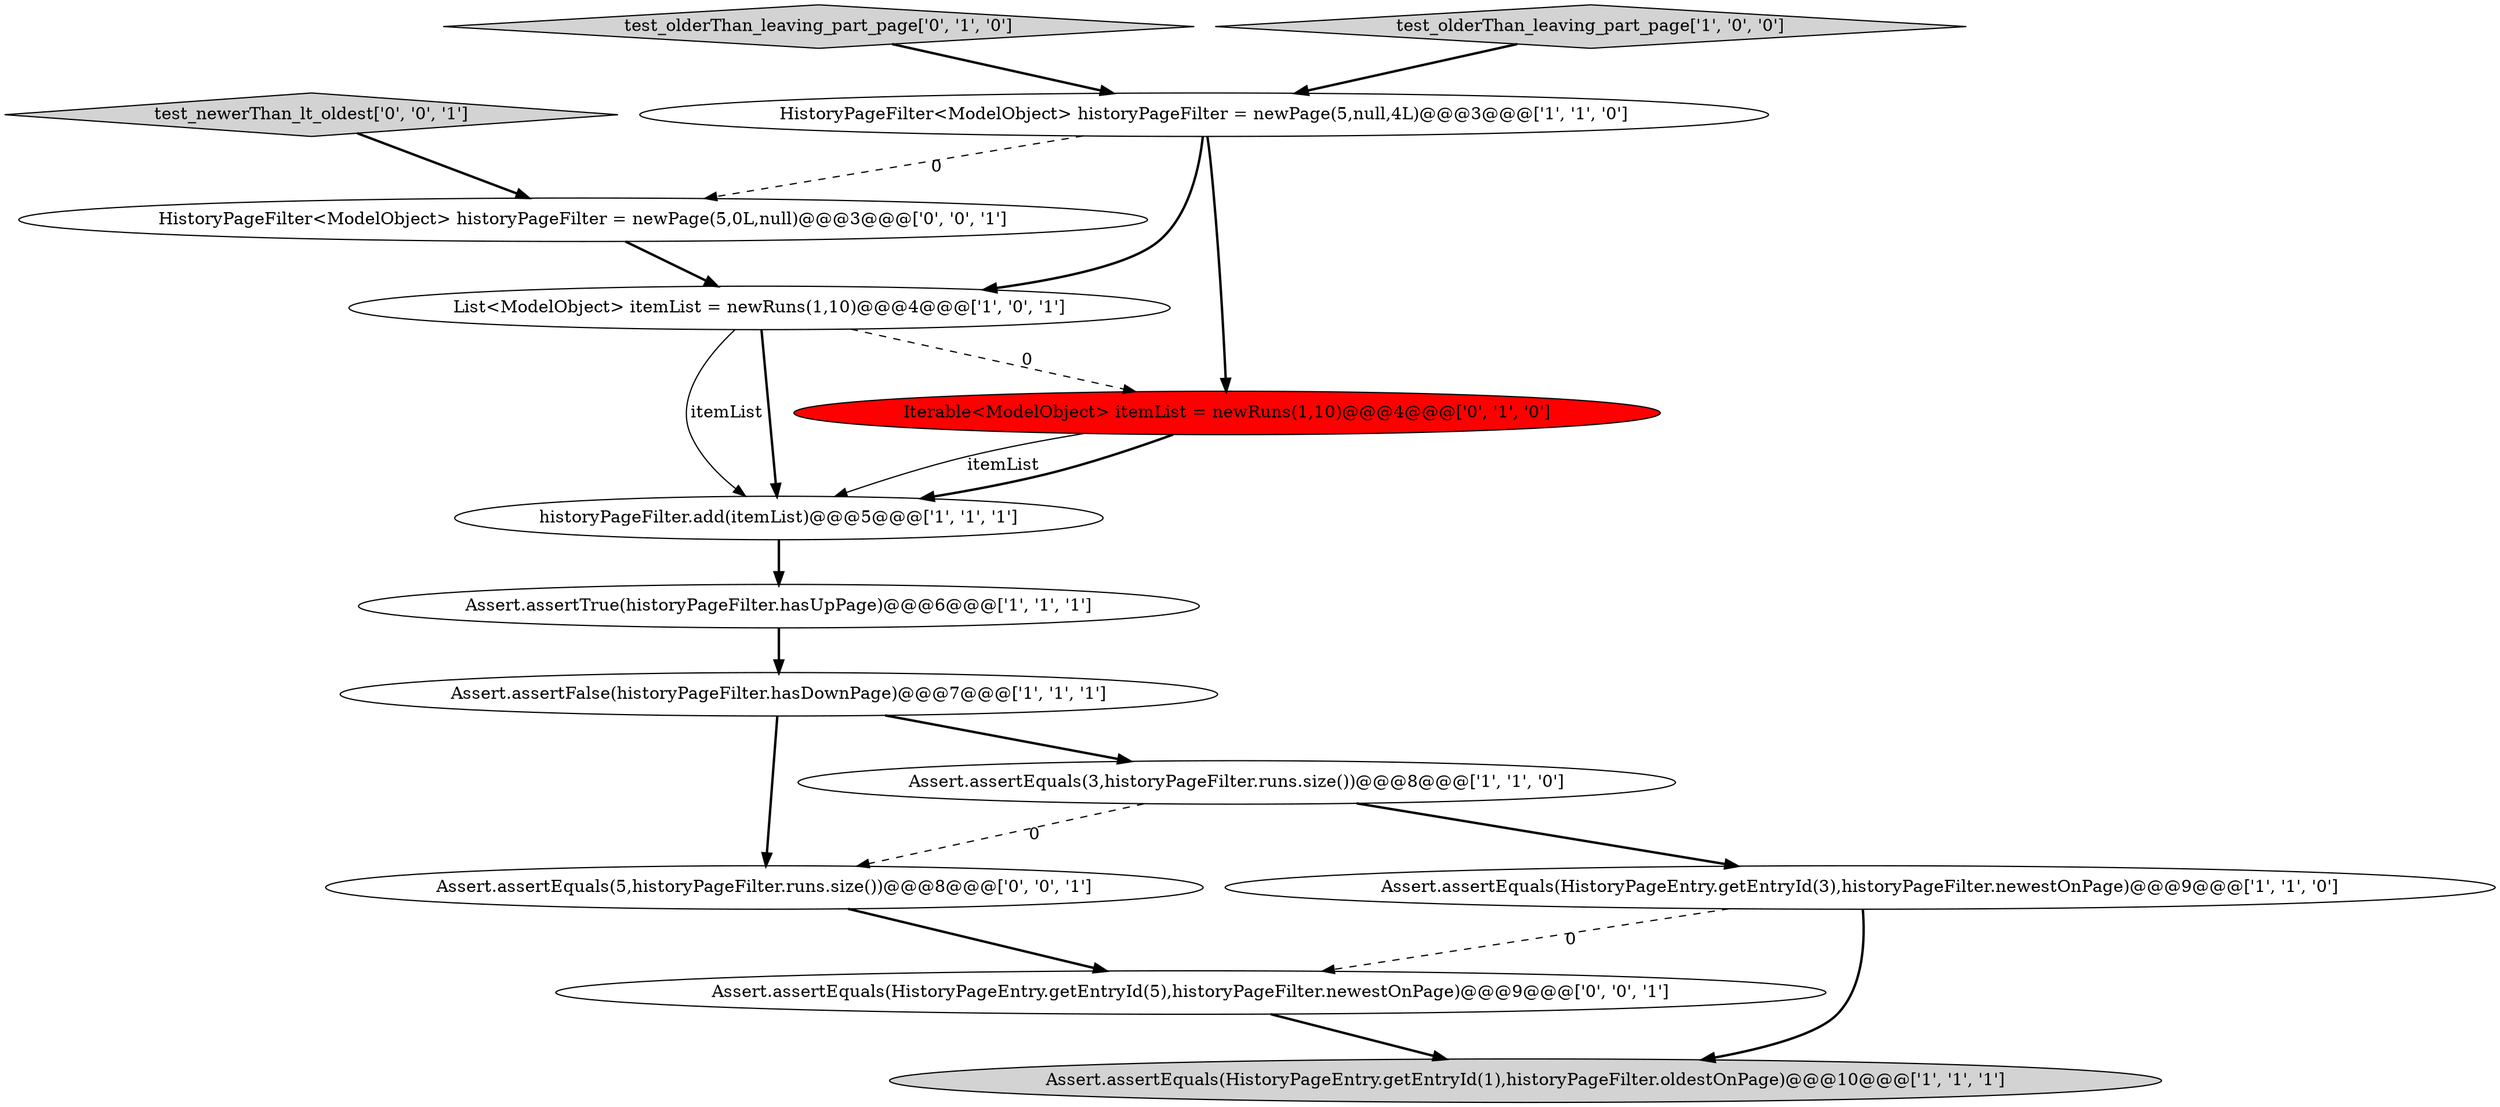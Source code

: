 digraph {
0 [style = filled, label = "List<ModelObject> itemList = newRuns(1,10)@@@4@@@['1', '0', '1']", fillcolor = white, shape = ellipse image = "AAA0AAABBB1BBB"];
3 [style = filled, label = "HistoryPageFilter<ModelObject> historyPageFilter = newPage(5,null,4L)@@@3@@@['1', '1', '0']", fillcolor = white, shape = ellipse image = "AAA0AAABBB1BBB"];
4 [style = filled, label = "Assert.assertTrue(historyPageFilter.hasUpPage)@@@6@@@['1', '1', '1']", fillcolor = white, shape = ellipse image = "AAA0AAABBB1BBB"];
5 [style = filled, label = "Assert.assertEquals(HistoryPageEntry.getEntryId(1),historyPageFilter.oldestOnPage)@@@10@@@['1', '1', '1']", fillcolor = lightgray, shape = ellipse image = "AAA0AAABBB1BBB"];
14 [style = filled, label = "Assert.assertEquals(HistoryPageEntry.getEntryId(5),historyPageFilter.newestOnPage)@@@9@@@['0', '0', '1']", fillcolor = white, shape = ellipse image = "AAA0AAABBB3BBB"];
9 [style = filled, label = "Iterable<ModelObject> itemList = newRuns(1,10)@@@4@@@['0', '1', '0']", fillcolor = red, shape = ellipse image = "AAA1AAABBB2BBB"];
10 [style = filled, label = "test_olderThan_leaving_part_page['0', '1', '0']", fillcolor = lightgray, shape = diamond image = "AAA0AAABBB2BBB"];
1 [style = filled, label = "Assert.assertFalse(historyPageFilter.hasDownPage)@@@7@@@['1', '1', '1']", fillcolor = white, shape = ellipse image = "AAA0AAABBB1BBB"];
7 [style = filled, label = "Assert.assertEquals(3,historyPageFilter.runs.size())@@@8@@@['1', '1', '0']", fillcolor = white, shape = ellipse image = "AAA0AAABBB1BBB"];
11 [style = filled, label = "Assert.assertEquals(5,historyPageFilter.runs.size())@@@8@@@['0', '0', '1']", fillcolor = white, shape = ellipse image = "AAA0AAABBB3BBB"];
12 [style = filled, label = "test_newerThan_lt_oldest['0', '0', '1']", fillcolor = lightgray, shape = diamond image = "AAA0AAABBB3BBB"];
6 [style = filled, label = "historyPageFilter.add(itemList)@@@5@@@['1', '1', '1']", fillcolor = white, shape = ellipse image = "AAA0AAABBB1BBB"];
2 [style = filled, label = "test_olderThan_leaving_part_page['1', '0', '0']", fillcolor = lightgray, shape = diamond image = "AAA0AAABBB1BBB"];
8 [style = filled, label = "Assert.assertEquals(HistoryPageEntry.getEntryId(3),historyPageFilter.newestOnPage)@@@9@@@['1', '1', '0']", fillcolor = white, shape = ellipse image = "AAA0AAABBB1BBB"];
13 [style = filled, label = "HistoryPageFilter<ModelObject> historyPageFilter = newPage(5,0L,null)@@@3@@@['0', '0', '1']", fillcolor = white, shape = ellipse image = "AAA0AAABBB3BBB"];
11->14 [style = bold, label=""];
0->6 [style = bold, label=""];
2->3 [style = bold, label=""];
7->11 [style = dashed, label="0"];
10->3 [style = bold, label=""];
8->14 [style = dashed, label="0"];
7->8 [style = bold, label=""];
3->13 [style = dashed, label="0"];
1->7 [style = bold, label=""];
3->0 [style = bold, label=""];
1->11 [style = bold, label=""];
9->6 [style = bold, label=""];
3->9 [style = bold, label=""];
12->13 [style = bold, label=""];
6->4 [style = bold, label=""];
8->5 [style = bold, label=""];
0->6 [style = solid, label="itemList"];
9->6 [style = solid, label="itemList"];
4->1 [style = bold, label=""];
0->9 [style = dashed, label="0"];
13->0 [style = bold, label=""];
14->5 [style = bold, label=""];
}
